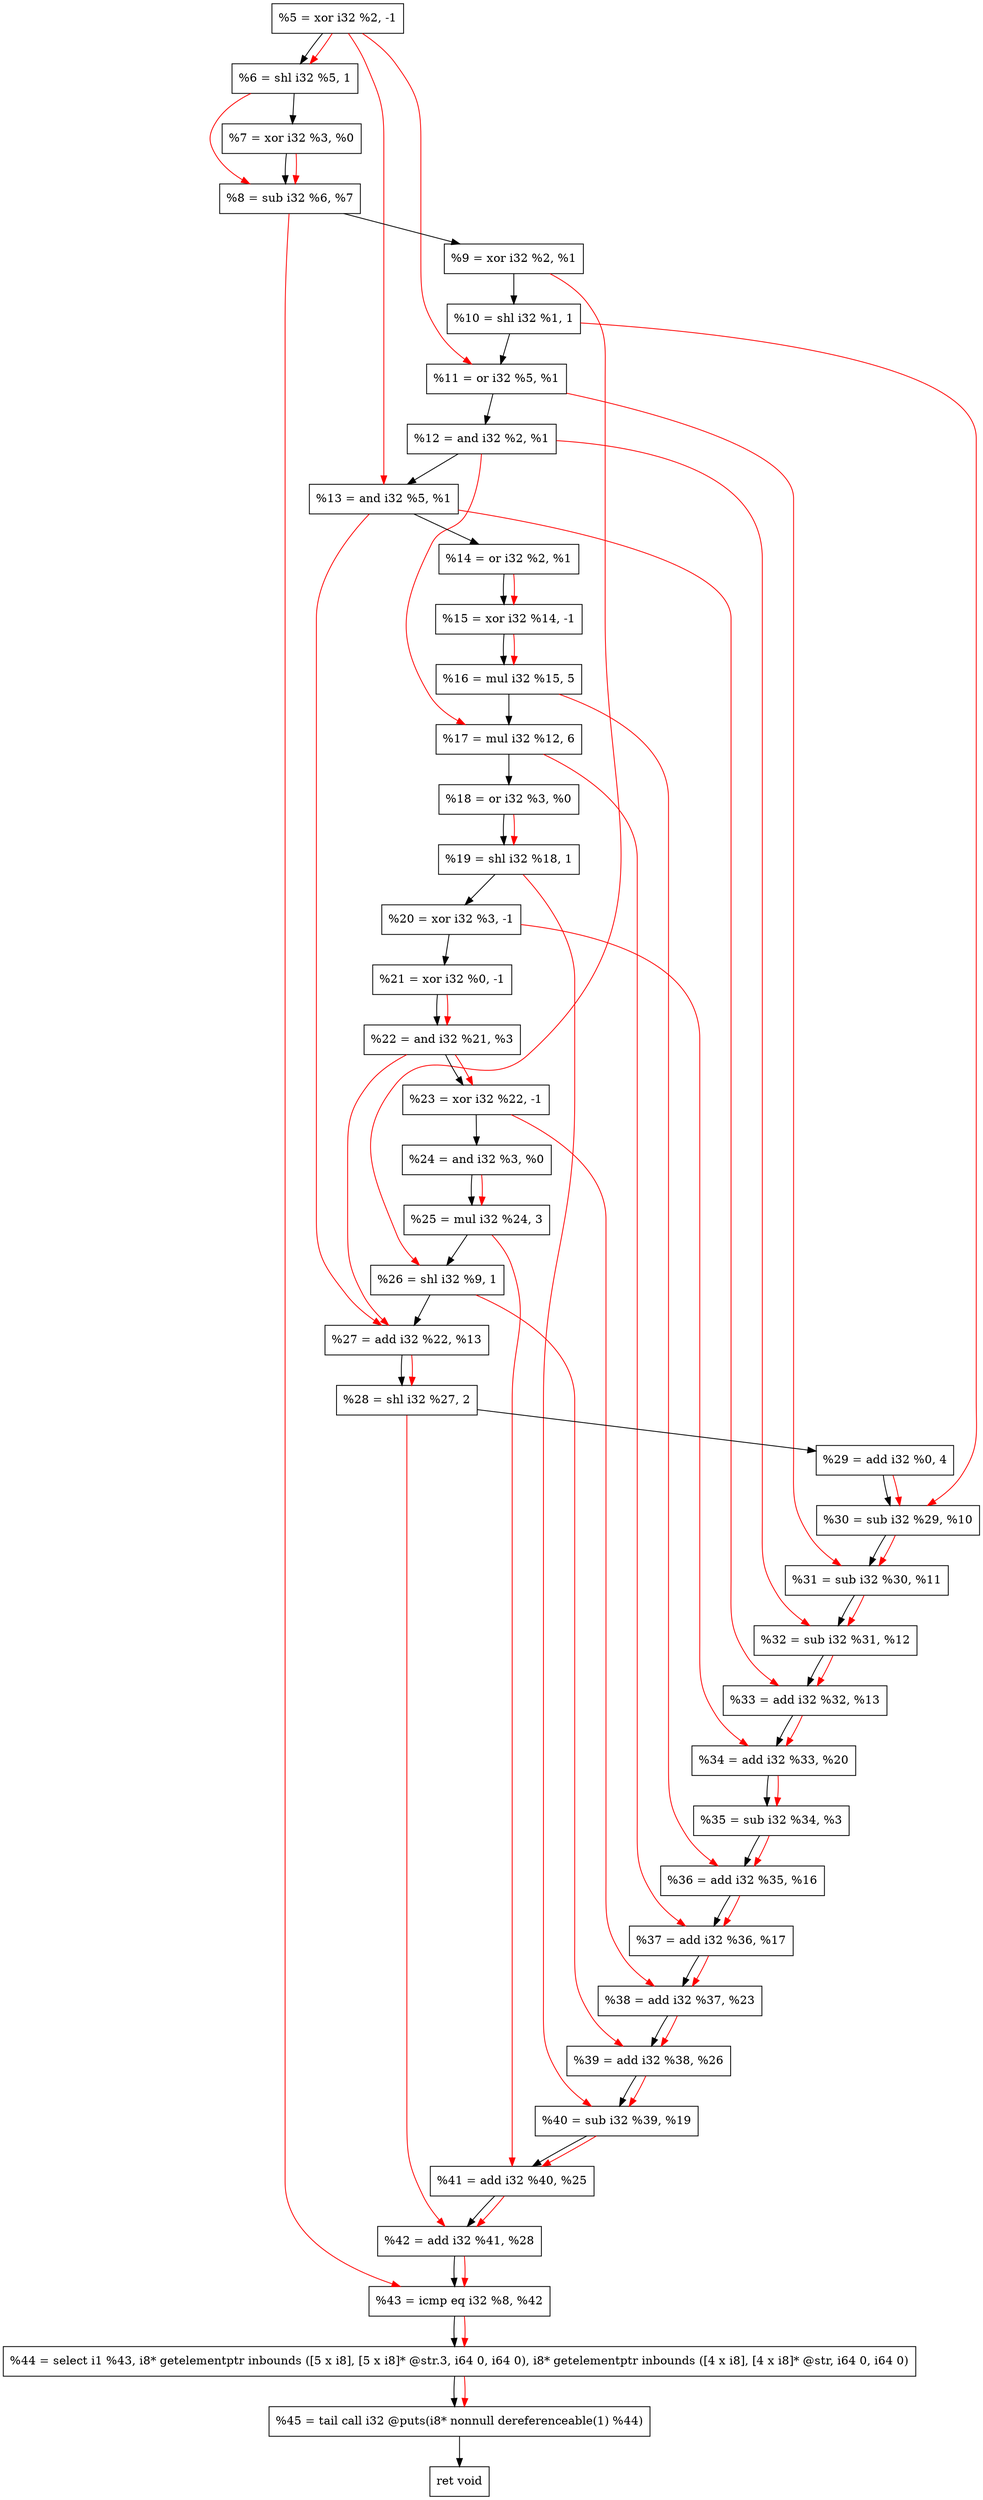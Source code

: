 digraph "DFG for'crackme' function" {
	Node0x18f50f0[shape=record, label="  %5 = xor i32 %2, -1"];
	Node0x18f5190[shape=record, label="  %6 = shl i32 %5, 1"];
	Node0x18f5200[shape=record, label="  %7 = xor i32 %3, %0"];
	Node0x18f5270[shape=record, label="  %8 = sub i32 %6, %7"];
	Node0x18f52e0[shape=record, label="  %9 = xor i32 %2, %1"];
	Node0x18f5350[shape=record, label="  %10 = shl i32 %1, 1"];
	Node0x18f53c0[shape=record, label="  %11 = or i32 %5, %1"];
	Node0x18f5430[shape=record, label="  %12 = and i32 %2, %1"];
	Node0x18f54a0[shape=record, label="  %13 = and i32 %5, %1"];
	Node0x18f5510[shape=record, label="  %14 = or i32 %2, %1"];
	Node0x18f5580[shape=record, label="  %15 = xor i32 %14, -1"];
	Node0x18f5620[shape=record, label="  %16 = mul i32 %15, 5"];
	Node0x18f56c0[shape=record, label="  %17 = mul i32 %12, 6"];
	Node0x18f5730[shape=record, label="  %18 = or i32 %3, %0"];
	Node0x18f57a0[shape=record, label="  %19 = shl i32 %18, 1"];
	Node0x18f5810[shape=record, label="  %20 = xor i32 %3, -1"];
	Node0x18f5880[shape=record, label="  %21 = xor i32 %0, -1"];
	Node0x18f58f0[shape=record, label="  %22 = and i32 %21, %3"];
	Node0x18f5960[shape=record, label="  %23 = xor i32 %22, -1"];
	Node0x18f59d0[shape=record, label="  %24 = and i32 %3, %0"];
	Node0x18f5a70[shape=record, label="  %25 = mul i32 %24, 3"];
	Node0x18f5ae0[shape=record, label="  %26 = shl i32 %9, 1"];
	Node0x18f5b50[shape=record, label="  %27 = add i32 %22, %13"];
	Node0x18f5bf0[shape=record, label="  %28 = shl i32 %27, 2"];
	Node0x18f5c90[shape=record, label="  %29 = add i32 %0, 4"];
	Node0x18f5d00[shape=record, label="  %30 = sub i32 %29, %10"];
	Node0x18f5d70[shape=record, label="  %31 = sub i32 %30, %11"];
	Node0x18f5de0[shape=record, label="  %32 = sub i32 %31, %12"];
	Node0x18f6060[shape=record, label="  %33 = add i32 %32, %13"];
	Node0x18f60d0[shape=record, label="  %34 = add i32 %33, %20"];
	Node0x18f6140[shape=record, label="  %35 = sub i32 %34, %3"];
	Node0x18f61b0[shape=record, label="  %36 = add i32 %35, %16"];
	Node0x18f6220[shape=record, label="  %37 = add i32 %36, %17"];
	Node0x18f6290[shape=record, label="  %38 = add i32 %37, %23"];
	Node0x18f6300[shape=record, label="  %39 = add i32 %38, %26"];
	Node0x18f6370[shape=record, label="  %40 = sub i32 %39, %19"];
	Node0x18f63e0[shape=record, label="  %41 = add i32 %40, %25"];
	Node0x18f6450[shape=record, label="  %42 = add i32 %41, %28"];
	Node0x18f64c0[shape=record, label="  %43 = icmp eq i32 %8, %42"];
	Node0x1895268[shape=record, label="  %44 = select i1 %43, i8* getelementptr inbounds ([5 x i8], [5 x i8]* @str.3, i64 0, i64 0), i8* getelementptr inbounds ([4 x i8], [4 x i8]* @str, i64 0, i64 0)"];
	Node0x18f6960[shape=record, label="  %45 = tail call i32 @puts(i8* nonnull dereferenceable(1) %44)"];
	Node0x18f69b0[shape=record, label="  ret void"];
	Node0x18f50f0 -> Node0x18f5190;
	Node0x18f5190 -> Node0x18f5200;
	Node0x18f5200 -> Node0x18f5270;
	Node0x18f5270 -> Node0x18f52e0;
	Node0x18f52e0 -> Node0x18f5350;
	Node0x18f5350 -> Node0x18f53c0;
	Node0x18f53c0 -> Node0x18f5430;
	Node0x18f5430 -> Node0x18f54a0;
	Node0x18f54a0 -> Node0x18f5510;
	Node0x18f5510 -> Node0x18f5580;
	Node0x18f5580 -> Node0x18f5620;
	Node0x18f5620 -> Node0x18f56c0;
	Node0x18f56c0 -> Node0x18f5730;
	Node0x18f5730 -> Node0x18f57a0;
	Node0x18f57a0 -> Node0x18f5810;
	Node0x18f5810 -> Node0x18f5880;
	Node0x18f5880 -> Node0x18f58f0;
	Node0x18f58f0 -> Node0x18f5960;
	Node0x18f5960 -> Node0x18f59d0;
	Node0x18f59d0 -> Node0x18f5a70;
	Node0x18f5a70 -> Node0x18f5ae0;
	Node0x18f5ae0 -> Node0x18f5b50;
	Node0x18f5b50 -> Node0x18f5bf0;
	Node0x18f5bf0 -> Node0x18f5c90;
	Node0x18f5c90 -> Node0x18f5d00;
	Node0x18f5d00 -> Node0x18f5d70;
	Node0x18f5d70 -> Node0x18f5de0;
	Node0x18f5de0 -> Node0x18f6060;
	Node0x18f6060 -> Node0x18f60d0;
	Node0x18f60d0 -> Node0x18f6140;
	Node0x18f6140 -> Node0x18f61b0;
	Node0x18f61b0 -> Node0x18f6220;
	Node0x18f6220 -> Node0x18f6290;
	Node0x18f6290 -> Node0x18f6300;
	Node0x18f6300 -> Node0x18f6370;
	Node0x18f6370 -> Node0x18f63e0;
	Node0x18f63e0 -> Node0x18f6450;
	Node0x18f6450 -> Node0x18f64c0;
	Node0x18f64c0 -> Node0x1895268;
	Node0x1895268 -> Node0x18f6960;
	Node0x18f6960 -> Node0x18f69b0;
edge [color=red]
	Node0x18f50f0 -> Node0x18f5190;
	Node0x18f5190 -> Node0x18f5270;
	Node0x18f5200 -> Node0x18f5270;
	Node0x18f50f0 -> Node0x18f53c0;
	Node0x18f50f0 -> Node0x18f54a0;
	Node0x18f5510 -> Node0x18f5580;
	Node0x18f5580 -> Node0x18f5620;
	Node0x18f5430 -> Node0x18f56c0;
	Node0x18f5730 -> Node0x18f57a0;
	Node0x18f5880 -> Node0x18f58f0;
	Node0x18f58f0 -> Node0x18f5960;
	Node0x18f59d0 -> Node0x18f5a70;
	Node0x18f52e0 -> Node0x18f5ae0;
	Node0x18f58f0 -> Node0x18f5b50;
	Node0x18f54a0 -> Node0x18f5b50;
	Node0x18f5b50 -> Node0x18f5bf0;
	Node0x18f5c90 -> Node0x18f5d00;
	Node0x18f5350 -> Node0x18f5d00;
	Node0x18f5d00 -> Node0x18f5d70;
	Node0x18f53c0 -> Node0x18f5d70;
	Node0x18f5d70 -> Node0x18f5de0;
	Node0x18f5430 -> Node0x18f5de0;
	Node0x18f5de0 -> Node0x18f6060;
	Node0x18f54a0 -> Node0x18f6060;
	Node0x18f6060 -> Node0x18f60d0;
	Node0x18f5810 -> Node0x18f60d0;
	Node0x18f60d0 -> Node0x18f6140;
	Node0x18f6140 -> Node0x18f61b0;
	Node0x18f5620 -> Node0x18f61b0;
	Node0x18f61b0 -> Node0x18f6220;
	Node0x18f56c0 -> Node0x18f6220;
	Node0x18f6220 -> Node0x18f6290;
	Node0x18f5960 -> Node0x18f6290;
	Node0x18f6290 -> Node0x18f6300;
	Node0x18f5ae0 -> Node0x18f6300;
	Node0x18f6300 -> Node0x18f6370;
	Node0x18f57a0 -> Node0x18f6370;
	Node0x18f6370 -> Node0x18f63e0;
	Node0x18f5a70 -> Node0x18f63e0;
	Node0x18f63e0 -> Node0x18f6450;
	Node0x18f5bf0 -> Node0x18f6450;
	Node0x18f5270 -> Node0x18f64c0;
	Node0x18f6450 -> Node0x18f64c0;
	Node0x18f64c0 -> Node0x1895268;
	Node0x1895268 -> Node0x18f6960;
}
